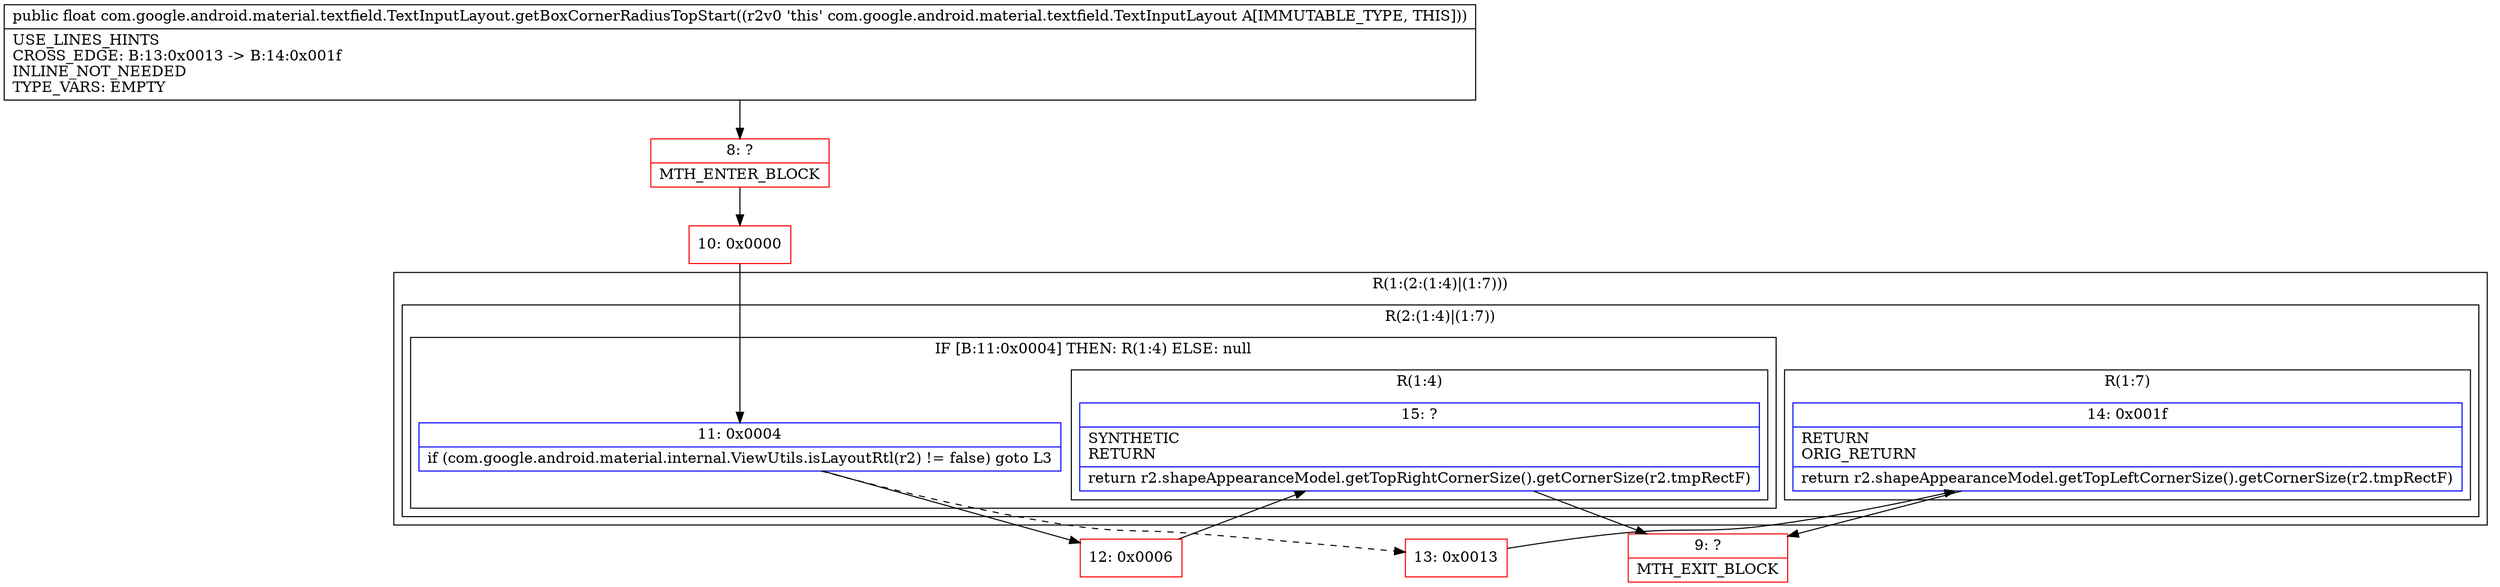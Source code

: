 digraph "CFG forcom.google.android.material.textfield.TextInputLayout.getBoxCornerRadiusTopStart()F" {
subgraph cluster_Region_1999929011 {
label = "R(1:(2:(1:4)|(1:7)))";
node [shape=record,color=blue];
subgraph cluster_Region_915054804 {
label = "R(2:(1:4)|(1:7))";
node [shape=record,color=blue];
subgraph cluster_IfRegion_1406432004 {
label = "IF [B:11:0x0004] THEN: R(1:4) ELSE: null";
node [shape=record,color=blue];
Node_11 [shape=record,label="{11\:\ 0x0004|if (com.google.android.material.internal.ViewUtils.isLayoutRtl(r2) != false) goto L3\l}"];
subgraph cluster_Region_2039802121 {
label = "R(1:4)";
node [shape=record,color=blue];
Node_15 [shape=record,label="{15\:\ ?|SYNTHETIC\lRETURN\l|return r2.shapeAppearanceModel.getTopRightCornerSize().getCornerSize(r2.tmpRectF)\l}"];
}
}
subgraph cluster_Region_763482478 {
label = "R(1:7)";
node [shape=record,color=blue];
Node_14 [shape=record,label="{14\:\ 0x001f|RETURN\lORIG_RETURN\l|return r2.shapeAppearanceModel.getTopLeftCornerSize().getCornerSize(r2.tmpRectF)\l}"];
}
}
}
Node_8 [shape=record,color=red,label="{8\:\ ?|MTH_ENTER_BLOCK\l}"];
Node_10 [shape=record,color=red,label="{10\:\ 0x0000}"];
Node_12 [shape=record,color=red,label="{12\:\ 0x0006}"];
Node_9 [shape=record,color=red,label="{9\:\ ?|MTH_EXIT_BLOCK\l}"];
Node_13 [shape=record,color=red,label="{13\:\ 0x0013}"];
MethodNode[shape=record,label="{public float com.google.android.material.textfield.TextInputLayout.getBoxCornerRadiusTopStart((r2v0 'this' com.google.android.material.textfield.TextInputLayout A[IMMUTABLE_TYPE, THIS]))  | USE_LINES_HINTS\lCROSS_EDGE: B:13:0x0013 \-\> B:14:0x001f\lINLINE_NOT_NEEDED\lTYPE_VARS: EMPTY\l}"];
MethodNode -> Node_8;Node_11 -> Node_12;
Node_11 -> Node_13[style=dashed];
Node_15 -> Node_9;
Node_14 -> Node_9;
Node_8 -> Node_10;
Node_10 -> Node_11;
Node_12 -> Node_15;
Node_13 -> Node_14;
}

